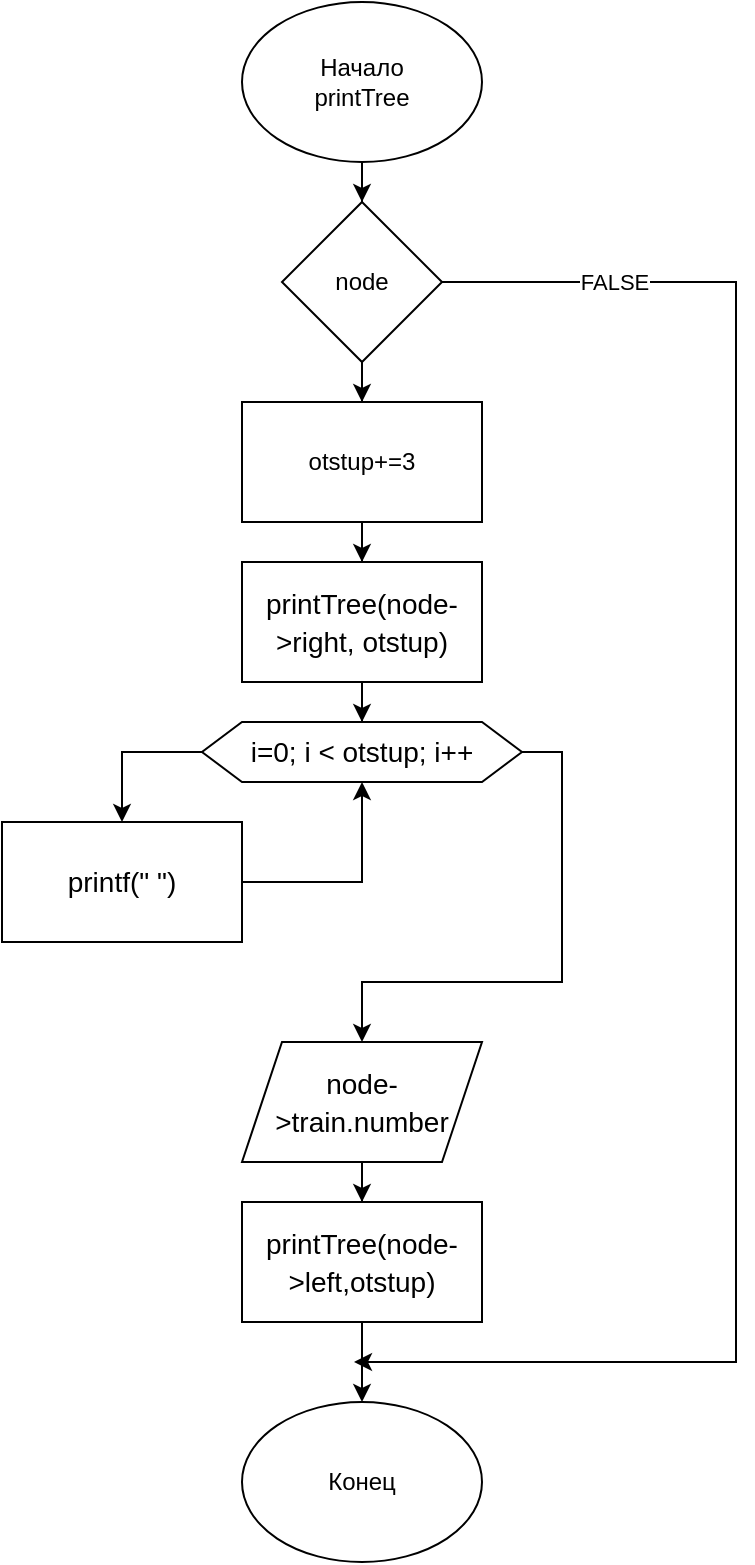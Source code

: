 <mxfile version="21.3.0" type="device">
  <diagram name="Страница 1" id="paXiJ-otFda8lDi2jAih">
    <mxGraphModel dx="2074" dy="1148" grid="1" gridSize="10" guides="1" tooltips="1" connect="1" arrows="1" fold="1" page="1" pageScale="1" pageWidth="827" pageHeight="1169" math="0" shadow="0">
      <root>
        <mxCell id="0" />
        <mxCell id="1" parent="0" />
        <mxCell id="fSt6KvquGN3f7vm3TrOr-3" style="edgeStyle=orthogonalEdgeStyle;rounded=0;orthogonalLoop=1;jettySize=auto;html=1;entryX=0.5;entryY=0;entryDx=0;entryDy=0;" edge="1" parent="1" source="fSt6KvquGN3f7vm3TrOr-1" target="fSt6KvquGN3f7vm3TrOr-2">
          <mxGeometry relative="1" as="geometry" />
        </mxCell>
        <mxCell id="fSt6KvquGN3f7vm3TrOr-1" value="Начало&lt;br&gt;printTree" style="ellipse;whiteSpace=wrap;html=1;" vertex="1" parent="1">
          <mxGeometry x="354" y="20" width="120" height="80" as="geometry" />
        </mxCell>
        <mxCell id="fSt6KvquGN3f7vm3TrOr-5" style="edgeStyle=orthogonalEdgeStyle;rounded=0;orthogonalLoop=1;jettySize=auto;html=1;entryX=0.5;entryY=0;entryDx=0;entryDy=0;" edge="1" parent="1" source="fSt6KvquGN3f7vm3TrOr-2" target="fSt6KvquGN3f7vm3TrOr-4">
          <mxGeometry relative="1" as="geometry" />
        </mxCell>
        <mxCell id="fSt6KvquGN3f7vm3TrOr-22" value="FALSE" style="edgeStyle=orthogonalEdgeStyle;rounded=0;orthogonalLoop=1;jettySize=auto;html=1;" edge="1" parent="1" source="fSt6KvquGN3f7vm3TrOr-2">
          <mxGeometry x="-0.804" relative="1" as="geometry">
            <mxPoint x="410" y="700" as="targetPoint" />
            <Array as="points">
              <mxPoint x="601" y="160" />
            </Array>
            <mxPoint as="offset" />
          </mxGeometry>
        </mxCell>
        <mxCell id="fSt6KvquGN3f7vm3TrOr-2" value="node" style="rhombus;whiteSpace=wrap;html=1;" vertex="1" parent="1">
          <mxGeometry x="374" y="120" width="80" height="80" as="geometry" />
        </mxCell>
        <mxCell id="fSt6KvquGN3f7vm3TrOr-7" style="edgeStyle=orthogonalEdgeStyle;rounded=0;orthogonalLoop=1;jettySize=auto;html=1;" edge="1" parent="1" source="fSt6KvquGN3f7vm3TrOr-4" target="fSt6KvquGN3f7vm3TrOr-6">
          <mxGeometry relative="1" as="geometry" />
        </mxCell>
        <mxCell id="fSt6KvquGN3f7vm3TrOr-4" value="otstup+=3" style="rounded=0;whiteSpace=wrap;html=1;" vertex="1" parent="1">
          <mxGeometry x="354" y="220" width="120" height="60" as="geometry" />
        </mxCell>
        <mxCell id="fSt6KvquGN3f7vm3TrOr-9" style="edgeStyle=orthogonalEdgeStyle;rounded=0;orthogonalLoop=1;jettySize=auto;html=1;entryX=0.5;entryY=0;entryDx=0;entryDy=0;" edge="1" parent="1" source="fSt6KvquGN3f7vm3TrOr-6" target="fSt6KvquGN3f7vm3TrOr-8">
          <mxGeometry relative="1" as="geometry" />
        </mxCell>
        <mxCell id="fSt6KvquGN3f7vm3TrOr-6" value="&lt;div style=&quot;font-size: 14px; line-height: 19px;&quot;&gt;&lt;span style=&quot;background-color: rgb(255, 255, 255);&quot;&gt;printTree(node-&amp;gt;right, otstup)&lt;/span&gt;&lt;/div&gt;" style="rounded=0;whiteSpace=wrap;html=1;" vertex="1" parent="1">
          <mxGeometry x="354" y="300" width="120" height="60" as="geometry" />
        </mxCell>
        <mxCell id="fSt6KvquGN3f7vm3TrOr-11" style="edgeStyle=orthogonalEdgeStyle;rounded=0;orthogonalLoop=1;jettySize=auto;html=1;entryX=0.5;entryY=0;entryDx=0;entryDy=0;" edge="1" parent="1" source="fSt6KvquGN3f7vm3TrOr-8" target="fSt6KvquGN3f7vm3TrOr-10">
          <mxGeometry relative="1" as="geometry">
            <Array as="points">
              <mxPoint x="294" y="395" />
            </Array>
          </mxGeometry>
        </mxCell>
        <mxCell id="fSt6KvquGN3f7vm3TrOr-17" style="edgeStyle=orthogonalEdgeStyle;rounded=0;orthogonalLoop=1;jettySize=auto;html=1;entryX=0.5;entryY=0;entryDx=0;entryDy=0;" edge="1" parent="1" source="fSt6KvquGN3f7vm3TrOr-8" target="fSt6KvquGN3f7vm3TrOr-14">
          <mxGeometry relative="1" as="geometry">
            <Array as="points">
              <mxPoint x="514" y="395" />
              <mxPoint x="514" y="510" />
              <mxPoint x="414" y="510" />
            </Array>
          </mxGeometry>
        </mxCell>
        <mxCell id="fSt6KvquGN3f7vm3TrOr-8" value="&lt;div style=&quot;font-size: 14px; line-height: 19px;&quot;&gt;&lt;span style=&quot;background-color: rgb(255, 255, 255);&quot;&gt;i=0; i &amp;lt; otstup; i++&lt;/span&gt;&lt;/div&gt;" style="shape=hexagon;perimeter=hexagonPerimeter2;whiteSpace=wrap;html=1;fixedSize=1;" vertex="1" parent="1">
          <mxGeometry x="334" y="380" width="160" height="30" as="geometry" />
        </mxCell>
        <mxCell id="fSt6KvquGN3f7vm3TrOr-12" style="edgeStyle=orthogonalEdgeStyle;rounded=0;orthogonalLoop=1;jettySize=auto;html=1;entryX=0.5;entryY=1;entryDx=0;entryDy=0;" edge="1" parent="1" source="fSt6KvquGN3f7vm3TrOr-10" target="fSt6KvquGN3f7vm3TrOr-8">
          <mxGeometry relative="1" as="geometry">
            <Array as="points">
              <mxPoint x="414" y="460" />
            </Array>
          </mxGeometry>
        </mxCell>
        <mxCell id="fSt6KvquGN3f7vm3TrOr-10" value="&lt;div style=&quot;font-size: 14px; line-height: 19px;&quot;&gt;&lt;span style=&quot;background-color: rgb(255, 255, 255);&quot;&gt;printf(&quot; &quot;)&lt;/span&gt;&lt;/div&gt;" style="rounded=0;whiteSpace=wrap;html=1;" vertex="1" parent="1">
          <mxGeometry x="234" y="430" width="120" height="60" as="geometry" />
        </mxCell>
        <mxCell id="fSt6KvquGN3f7vm3TrOr-19" style="edgeStyle=orthogonalEdgeStyle;rounded=0;orthogonalLoop=1;jettySize=auto;html=1;" edge="1" parent="1" source="fSt6KvquGN3f7vm3TrOr-14" target="fSt6KvquGN3f7vm3TrOr-18">
          <mxGeometry relative="1" as="geometry" />
        </mxCell>
        <mxCell id="fSt6KvquGN3f7vm3TrOr-14" value="&lt;div style=&quot;font-size: 14px; line-height: 19px;&quot;&gt;&lt;span style=&quot;background-color: rgb(255, 255, 255);&quot;&gt;node-&amp;gt;train.number&lt;/span&gt;&lt;/div&gt;" style="shape=parallelogram;perimeter=parallelogramPerimeter;whiteSpace=wrap;html=1;fixedSize=1;" vertex="1" parent="1">
          <mxGeometry x="354" y="540" width="120" height="60" as="geometry" />
        </mxCell>
        <mxCell id="fSt6KvquGN3f7vm3TrOr-21" style="edgeStyle=orthogonalEdgeStyle;rounded=0;orthogonalLoop=1;jettySize=auto;html=1;entryX=0.5;entryY=0;entryDx=0;entryDy=0;" edge="1" parent="1" source="fSt6KvquGN3f7vm3TrOr-18" target="fSt6KvquGN3f7vm3TrOr-20">
          <mxGeometry relative="1" as="geometry" />
        </mxCell>
        <mxCell id="fSt6KvquGN3f7vm3TrOr-18" value="&lt;div style=&quot;font-size: 14px; line-height: 19px;&quot;&gt;&lt;span style=&quot;background-color: rgb(255, 255, 255);&quot;&gt;printTree(node-&amp;gt;left,otstup)&lt;/span&gt;&lt;/div&gt;" style="rounded=0;whiteSpace=wrap;html=1;" vertex="1" parent="1">
          <mxGeometry x="354" y="620" width="120" height="60" as="geometry" />
        </mxCell>
        <mxCell id="fSt6KvquGN3f7vm3TrOr-20" value="Конец" style="ellipse;whiteSpace=wrap;html=1;" vertex="1" parent="1">
          <mxGeometry x="354" y="720" width="120" height="80" as="geometry" />
        </mxCell>
      </root>
    </mxGraphModel>
  </diagram>
</mxfile>
